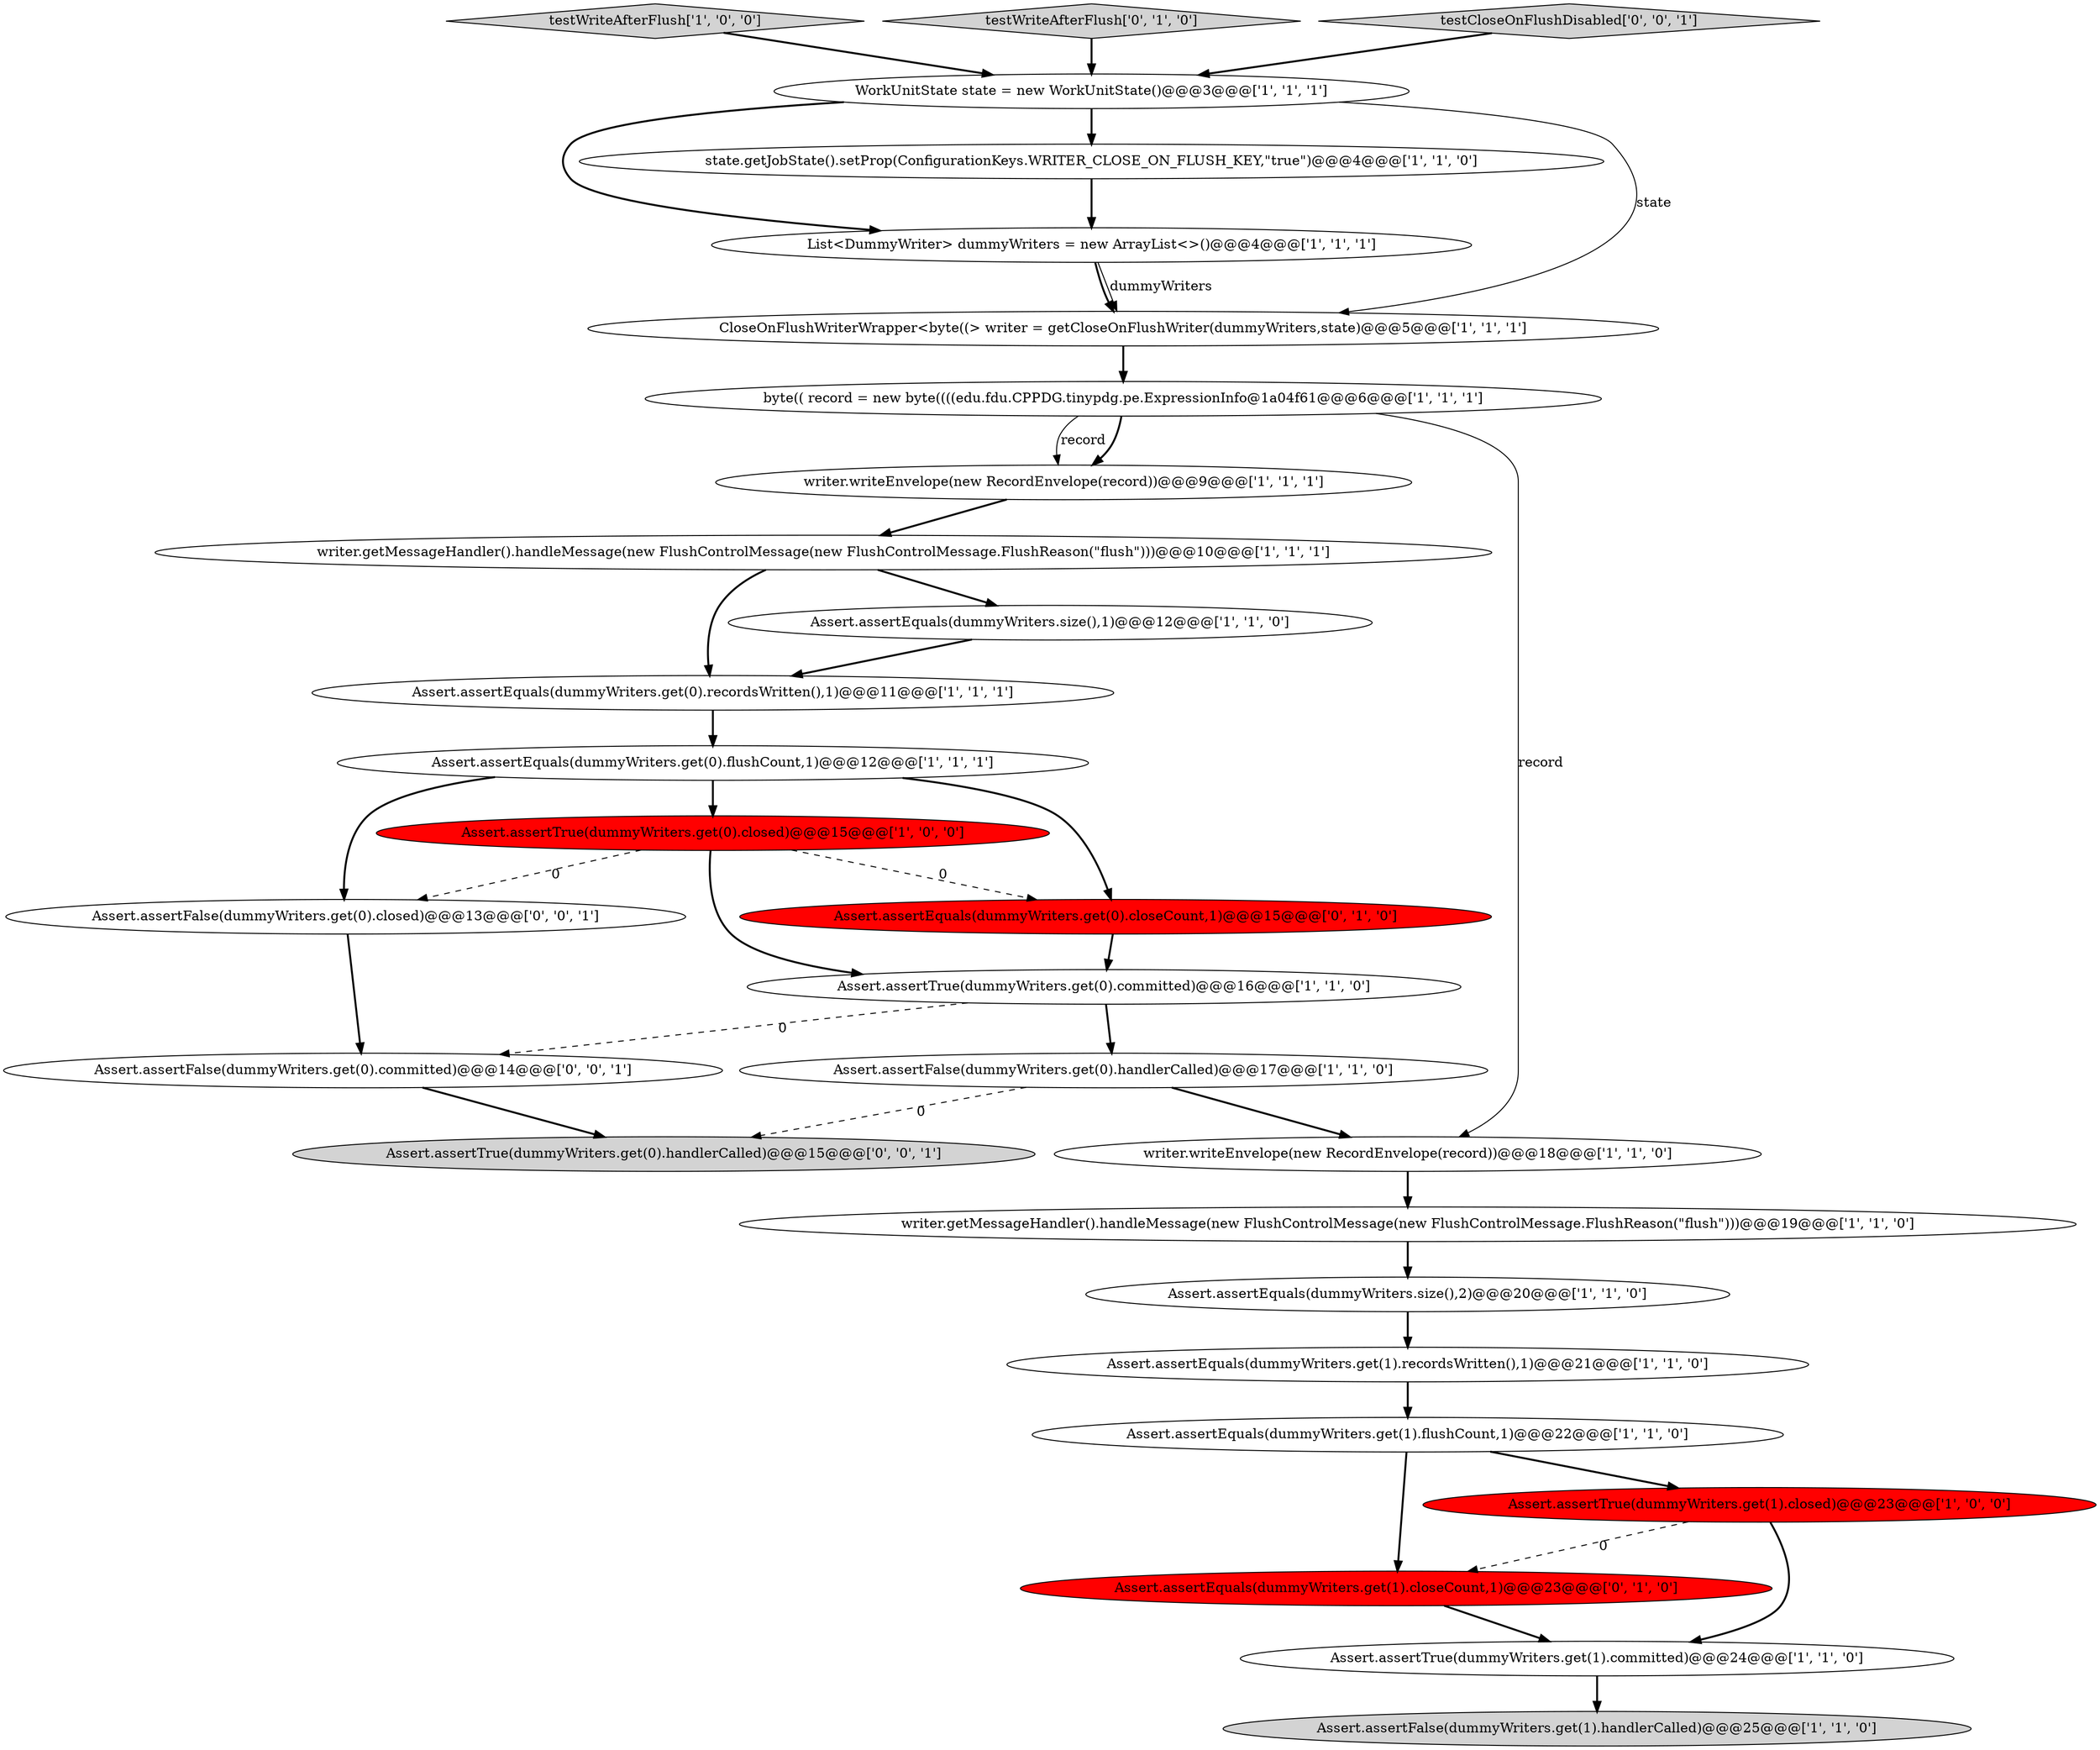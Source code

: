 digraph {
17 [style = filled, label = "testWriteAfterFlush['1', '0', '0']", fillcolor = lightgray, shape = diamond image = "AAA0AAABBB1BBB"];
23 [style = filled, label = "Assert.assertEquals(dummyWriters.get(0).closeCount,1)@@@15@@@['0', '1', '0']", fillcolor = red, shape = ellipse image = "AAA1AAABBB2BBB"];
3 [style = filled, label = "writer.getMessageHandler().handleMessage(new FlushControlMessage(new FlushControlMessage.FlushReason(\"flush\")))@@@19@@@['1', '1', '0']", fillcolor = white, shape = ellipse image = "AAA0AAABBB1BBB"];
10 [style = filled, label = "Assert.assertTrue(dummyWriters.get(0).committed)@@@16@@@['1', '1', '0']", fillcolor = white, shape = ellipse image = "AAA0AAABBB1BBB"];
4 [style = filled, label = "Assert.assertFalse(dummyWriters.get(1).handlerCalled)@@@25@@@['1', '1', '0']", fillcolor = lightgray, shape = ellipse image = "AAA0AAABBB1BBB"];
14 [style = filled, label = "writer.getMessageHandler().handleMessage(new FlushControlMessage(new FlushControlMessage.FlushReason(\"flush\")))@@@10@@@['1', '1', '1']", fillcolor = white, shape = ellipse image = "AAA0AAABBB1BBB"];
22 [style = filled, label = "testWriteAfterFlush['0', '1', '0']", fillcolor = lightgray, shape = diamond image = "AAA0AAABBB2BBB"];
8 [style = filled, label = "byte(( record = new byte((((edu.fdu.CPPDG.tinypdg.pe.ExpressionInfo@1a04f61@@@6@@@['1', '1', '1']", fillcolor = white, shape = ellipse image = "AAA0AAABBB1BBB"];
26 [style = filled, label = "testCloseOnFlushDisabled['0', '0', '1']", fillcolor = lightgray, shape = diamond image = "AAA0AAABBB3BBB"];
24 [style = filled, label = "Assert.assertEquals(dummyWriters.get(1).closeCount,1)@@@23@@@['0', '1', '0']", fillcolor = red, shape = ellipse image = "AAA1AAABBB2BBB"];
0 [style = filled, label = "writer.writeEnvelope(new RecordEnvelope(record))@@@9@@@['1', '1', '1']", fillcolor = white, shape = ellipse image = "AAA0AAABBB1BBB"];
25 [style = filled, label = "Assert.assertFalse(dummyWriters.get(0).committed)@@@14@@@['0', '0', '1']", fillcolor = white, shape = ellipse image = "AAA0AAABBB3BBB"];
19 [style = filled, label = "Assert.assertTrue(dummyWriters.get(1).closed)@@@23@@@['1', '0', '0']", fillcolor = red, shape = ellipse image = "AAA1AAABBB1BBB"];
2 [style = filled, label = "Assert.assertEquals(dummyWriters.get(0).flushCount,1)@@@12@@@['1', '1', '1']", fillcolor = white, shape = ellipse image = "AAA0AAABBB1BBB"];
13 [style = filled, label = "Assert.assertFalse(dummyWriters.get(0).handlerCalled)@@@17@@@['1', '1', '0']", fillcolor = white, shape = ellipse image = "AAA0AAABBB1BBB"];
21 [style = filled, label = "writer.writeEnvelope(new RecordEnvelope(record))@@@18@@@['1', '1', '0']", fillcolor = white, shape = ellipse image = "AAA0AAABBB1BBB"];
9 [style = filled, label = "Assert.assertEquals(dummyWriters.get(1).flushCount,1)@@@22@@@['1', '1', '0']", fillcolor = white, shape = ellipse image = "AAA0AAABBB1BBB"];
18 [style = filled, label = "List<DummyWriter> dummyWriters = new ArrayList<>()@@@4@@@['1', '1', '1']", fillcolor = white, shape = ellipse image = "AAA0AAABBB1BBB"];
28 [style = filled, label = "Assert.assertTrue(dummyWriters.get(0).handlerCalled)@@@15@@@['0', '0', '1']", fillcolor = lightgray, shape = ellipse image = "AAA0AAABBB3BBB"];
5 [style = filled, label = "CloseOnFlushWriterWrapper<byte((> writer = getCloseOnFlushWriter(dummyWriters,state)@@@5@@@['1', '1', '1']", fillcolor = white, shape = ellipse image = "AAA0AAABBB1BBB"];
1 [style = filled, label = "Assert.assertEquals(dummyWriters.get(0).recordsWritten(),1)@@@11@@@['1', '1', '1']", fillcolor = white, shape = ellipse image = "AAA0AAABBB1BBB"];
27 [style = filled, label = "Assert.assertFalse(dummyWriters.get(0).closed)@@@13@@@['0', '0', '1']", fillcolor = white, shape = ellipse image = "AAA0AAABBB3BBB"];
11 [style = filled, label = "Assert.assertEquals(dummyWriters.get(1).recordsWritten(),1)@@@21@@@['1', '1', '0']", fillcolor = white, shape = ellipse image = "AAA0AAABBB1BBB"];
6 [style = filled, label = "state.getJobState().setProp(ConfigurationKeys.WRITER_CLOSE_ON_FLUSH_KEY,\"true\")@@@4@@@['1', '1', '0']", fillcolor = white, shape = ellipse image = "AAA0AAABBB1BBB"];
12 [style = filled, label = "Assert.assertEquals(dummyWriters.size(),2)@@@20@@@['1', '1', '0']", fillcolor = white, shape = ellipse image = "AAA0AAABBB1BBB"];
15 [style = filled, label = "WorkUnitState state = new WorkUnitState()@@@3@@@['1', '1', '1']", fillcolor = white, shape = ellipse image = "AAA0AAABBB1BBB"];
7 [style = filled, label = "Assert.assertEquals(dummyWriters.size(),1)@@@12@@@['1', '1', '0']", fillcolor = white, shape = ellipse image = "AAA0AAABBB1BBB"];
20 [style = filled, label = "Assert.assertTrue(dummyWriters.get(1).committed)@@@24@@@['1', '1', '0']", fillcolor = white, shape = ellipse image = "AAA0AAABBB1BBB"];
16 [style = filled, label = "Assert.assertTrue(dummyWriters.get(0).closed)@@@15@@@['1', '0', '0']", fillcolor = red, shape = ellipse image = "AAA1AAABBB1BBB"];
8->21 [style = solid, label="record"];
5->8 [style = bold, label=""];
25->28 [style = bold, label=""];
7->1 [style = bold, label=""];
22->15 [style = bold, label=""];
18->5 [style = solid, label="dummyWriters"];
16->10 [style = bold, label=""];
16->27 [style = dashed, label="0"];
6->18 [style = bold, label=""];
19->20 [style = bold, label=""];
12->11 [style = bold, label=""];
15->6 [style = bold, label=""];
16->23 [style = dashed, label="0"];
3->12 [style = bold, label=""];
11->9 [style = bold, label=""];
15->18 [style = bold, label=""];
14->1 [style = bold, label=""];
20->4 [style = bold, label=""];
14->7 [style = bold, label=""];
24->20 [style = bold, label=""];
8->0 [style = bold, label=""];
13->28 [style = dashed, label="0"];
2->23 [style = bold, label=""];
0->14 [style = bold, label=""];
15->5 [style = solid, label="state"];
10->13 [style = bold, label=""];
18->5 [style = bold, label=""];
26->15 [style = bold, label=""];
17->15 [style = bold, label=""];
23->10 [style = bold, label=""];
9->19 [style = bold, label=""];
2->27 [style = bold, label=""];
1->2 [style = bold, label=""];
19->24 [style = dashed, label="0"];
13->21 [style = bold, label=""];
8->0 [style = solid, label="record"];
27->25 [style = bold, label=""];
9->24 [style = bold, label=""];
10->25 [style = dashed, label="0"];
21->3 [style = bold, label=""];
2->16 [style = bold, label=""];
}
